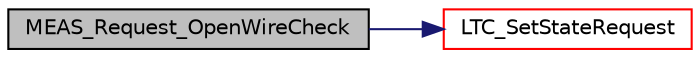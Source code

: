 digraph "MEAS_Request_OpenWireCheck"
{
  edge [fontname="Helvetica",fontsize="10",labelfontname="Helvetica",labelfontsize="10"];
  node [fontname="Helvetica",fontsize="10",shape=record];
  rankdir="LR";
  Node48 [label="MEAS_Request_OpenWireCheck",height=0.2,width=0.4,color="black", fillcolor="grey75", style="filled", fontcolor="black"];
  Node48 -> Node49 [color="midnightblue",fontsize="10",style="solid",fontname="Helvetica"];
  Node49 [label="LTC_SetStateRequest",height=0.2,width=0.4,color="red", fillcolor="white", style="filled",URL="$ltc_8c.html#a39ab4baacdb3ae44540e0a69db165094",tooltip="sets the current state request of the state variable ltc_state. "];
}
